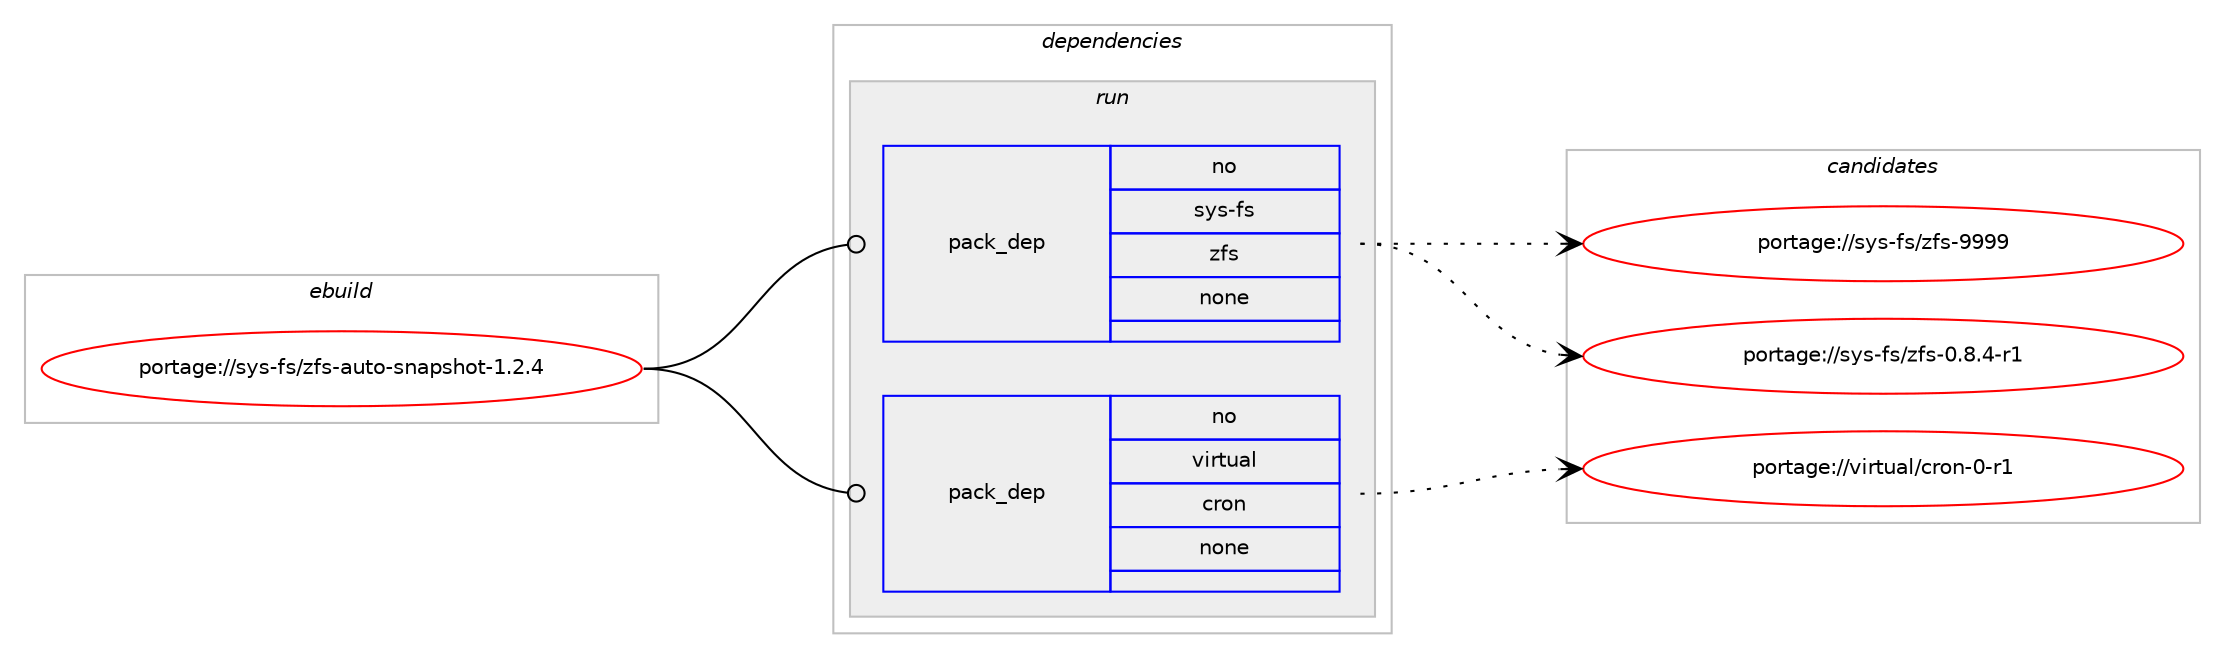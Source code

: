 digraph prolog {

# *************
# Graph options
# *************

newrank=true;
concentrate=true;
compound=true;
graph [rankdir=LR,fontname=Helvetica,fontsize=10,ranksep=1.5];#, ranksep=2.5, nodesep=0.2];
edge  [arrowhead=vee];
node  [fontname=Helvetica,fontsize=10];

# **********
# The ebuild
# **********

subgraph cluster_leftcol {
color=gray;
rank=same;
label=<<i>ebuild</i>>;
id [label="portage://sys-fs/zfs-auto-snapshot-1.2.4", color=red, width=4, href="../sys-fs/zfs-auto-snapshot-1.2.4.svg"];
}

# ****************
# The dependencies
# ****************

subgraph cluster_midcol {
color=gray;
label=<<i>dependencies</i>>;
subgraph cluster_compile {
fillcolor="#eeeeee";
style=filled;
label=<<i>compile</i>>;
}
subgraph cluster_compileandrun {
fillcolor="#eeeeee";
style=filled;
label=<<i>compile and run</i>>;
}
subgraph cluster_run {
fillcolor="#eeeeee";
style=filled;
label=<<i>run</i>>;
subgraph pack2348 {
dependency2779 [label=<<TABLE BORDER="0" CELLBORDER="1" CELLSPACING="0" CELLPADDING="4" WIDTH="220"><TR><TD ROWSPAN="6" CELLPADDING="30">pack_dep</TD></TR><TR><TD WIDTH="110">no</TD></TR><TR><TD>sys-fs</TD></TR><TR><TD>zfs</TD></TR><TR><TD>none</TD></TR><TR><TD></TD></TR></TABLE>>, shape=none, color=blue];
}
id:e -> dependency2779:w [weight=20,style="solid",arrowhead="odot"];
subgraph pack2349 {
dependency2780 [label=<<TABLE BORDER="0" CELLBORDER="1" CELLSPACING="0" CELLPADDING="4" WIDTH="220"><TR><TD ROWSPAN="6" CELLPADDING="30">pack_dep</TD></TR><TR><TD WIDTH="110">no</TD></TR><TR><TD>virtual</TD></TR><TR><TD>cron</TD></TR><TR><TD>none</TD></TR><TR><TD></TD></TR></TABLE>>, shape=none, color=blue];
}
id:e -> dependency2780:w [weight=20,style="solid",arrowhead="odot"];
}
}

# **************
# The candidates
# **************

subgraph cluster_choices {
rank=same;
color=gray;
label=<<i>candidates</i>>;

subgraph choice2348 {
color=black;
nodesep=1;
choice11512111545102115471221021154557575757 [label="portage://sys-fs/zfs-9999", color=red, width=4,href="../sys-fs/zfs-9999.svg"];
choice11512111545102115471221021154548465646524511449 [label="portage://sys-fs/zfs-0.8.4-r1", color=red, width=4,href="../sys-fs/zfs-0.8.4-r1.svg"];
dependency2779:e -> choice11512111545102115471221021154557575757:w [style=dotted,weight="100"];
dependency2779:e -> choice11512111545102115471221021154548465646524511449:w [style=dotted,weight="100"];
}
subgraph choice2349 {
color=black;
nodesep=1;
choice11810511411611797108479911411111045484511449 [label="portage://virtual/cron-0-r1", color=red, width=4,href="../virtual/cron-0-r1.svg"];
dependency2780:e -> choice11810511411611797108479911411111045484511449:w [style=dotted,weight="100"];
}
}

}
